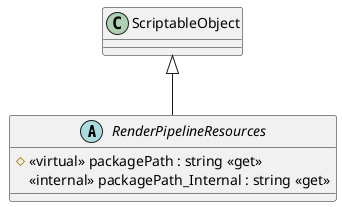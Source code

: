 @startuml
abstract class RenderPipelineResources {
    # <<virtual>> packagePath : string <<get>>
    <<internal>> packagePath_Internal : string <<get>>
}
ScriptableObject <|-- RenderPipelineResources
@enduml
